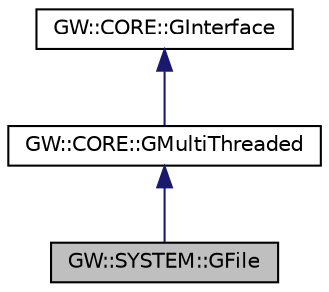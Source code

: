 digraph "GW::SYSTEM::GFile"
{
 // LATEX_PDF_SIZE
  edge [fontname="Helvetica",fontsize="10",labelfontname="Helvetica",labelfontsize="10"];
  node [fontname="Helvetica",fontsize="10",shape=record];
  Node0 [label="GW::SYSTEM::GFile",height=0.2,width=0.4,color="black", fillcolor="grey75", style="filled", fontcolor="black",tooltip="Cross platform FileIO/Directory handling."];
  Node1 -> Node0 [dir="back",color="midnightblue",fontsize="10",style="solid",fontname="Helvetica"];
  Node1 [label="GW::CORE::GMultiThreaded",height=0.2,width=0.4,color="black", fillcolor="white", style="filled",URL="$classGW_1_1CORE_1_1GMultiThreaded.html",tooltip="This interface is only used to label and query interfaces which promise to 100% internally support th..."];
  Node2 -> Node1 [dir="back",color="midnightblue",fontsize="10",style="solid",fontname="Helvetica"];
  Node2 [label="GW::CORE::GInterface",height=0.2,width=0.4,color="black", fillcolor="white", style="filled",URL="$classGW_1_1CORE_1_1GInterface.html",tooltip="Base interface all Gateware interfaces must support at a minimum."];
}
